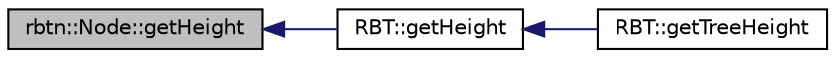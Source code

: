 digraph "rbtn::Node::getHeight"
{
  edge [fontname="Helvetica",fontsize="10",labelfontname="Helvetica",labelfontsize="10"];
  node [fontname="Helvetica",fontsize="10",shape=record];
  rankdir="LR";
  Node1 [label="rbtn::Node::getHeight",height=0.2,width=0.4,color="black", fillcolor="grey75", style="filled", fontcolor="black"];
  Node1 -> Node2 [dir="back",color="midnightblue",fontsize="10",style="solid"];
  Node2 [label="RBT::getHeight",height=0.2,width=0.4,color="black", fillcolor="white", style="filled",URL="$class_r_b_t.html#a4651b1e4d5d8c4cef7e9a5a4f6a05f40"];
  Node2 -> Node3 [dir="back",color="midnightblue",fontsize="10",style="solid"];
  Node3 [label="RBT::getTreeHeight",height=0.2,width=0.4,color="black", fillcolor="white", style="filled",URL="$class_r_b_t.html#a79e6805c92b057cf23bba482f9205d07"];
}
